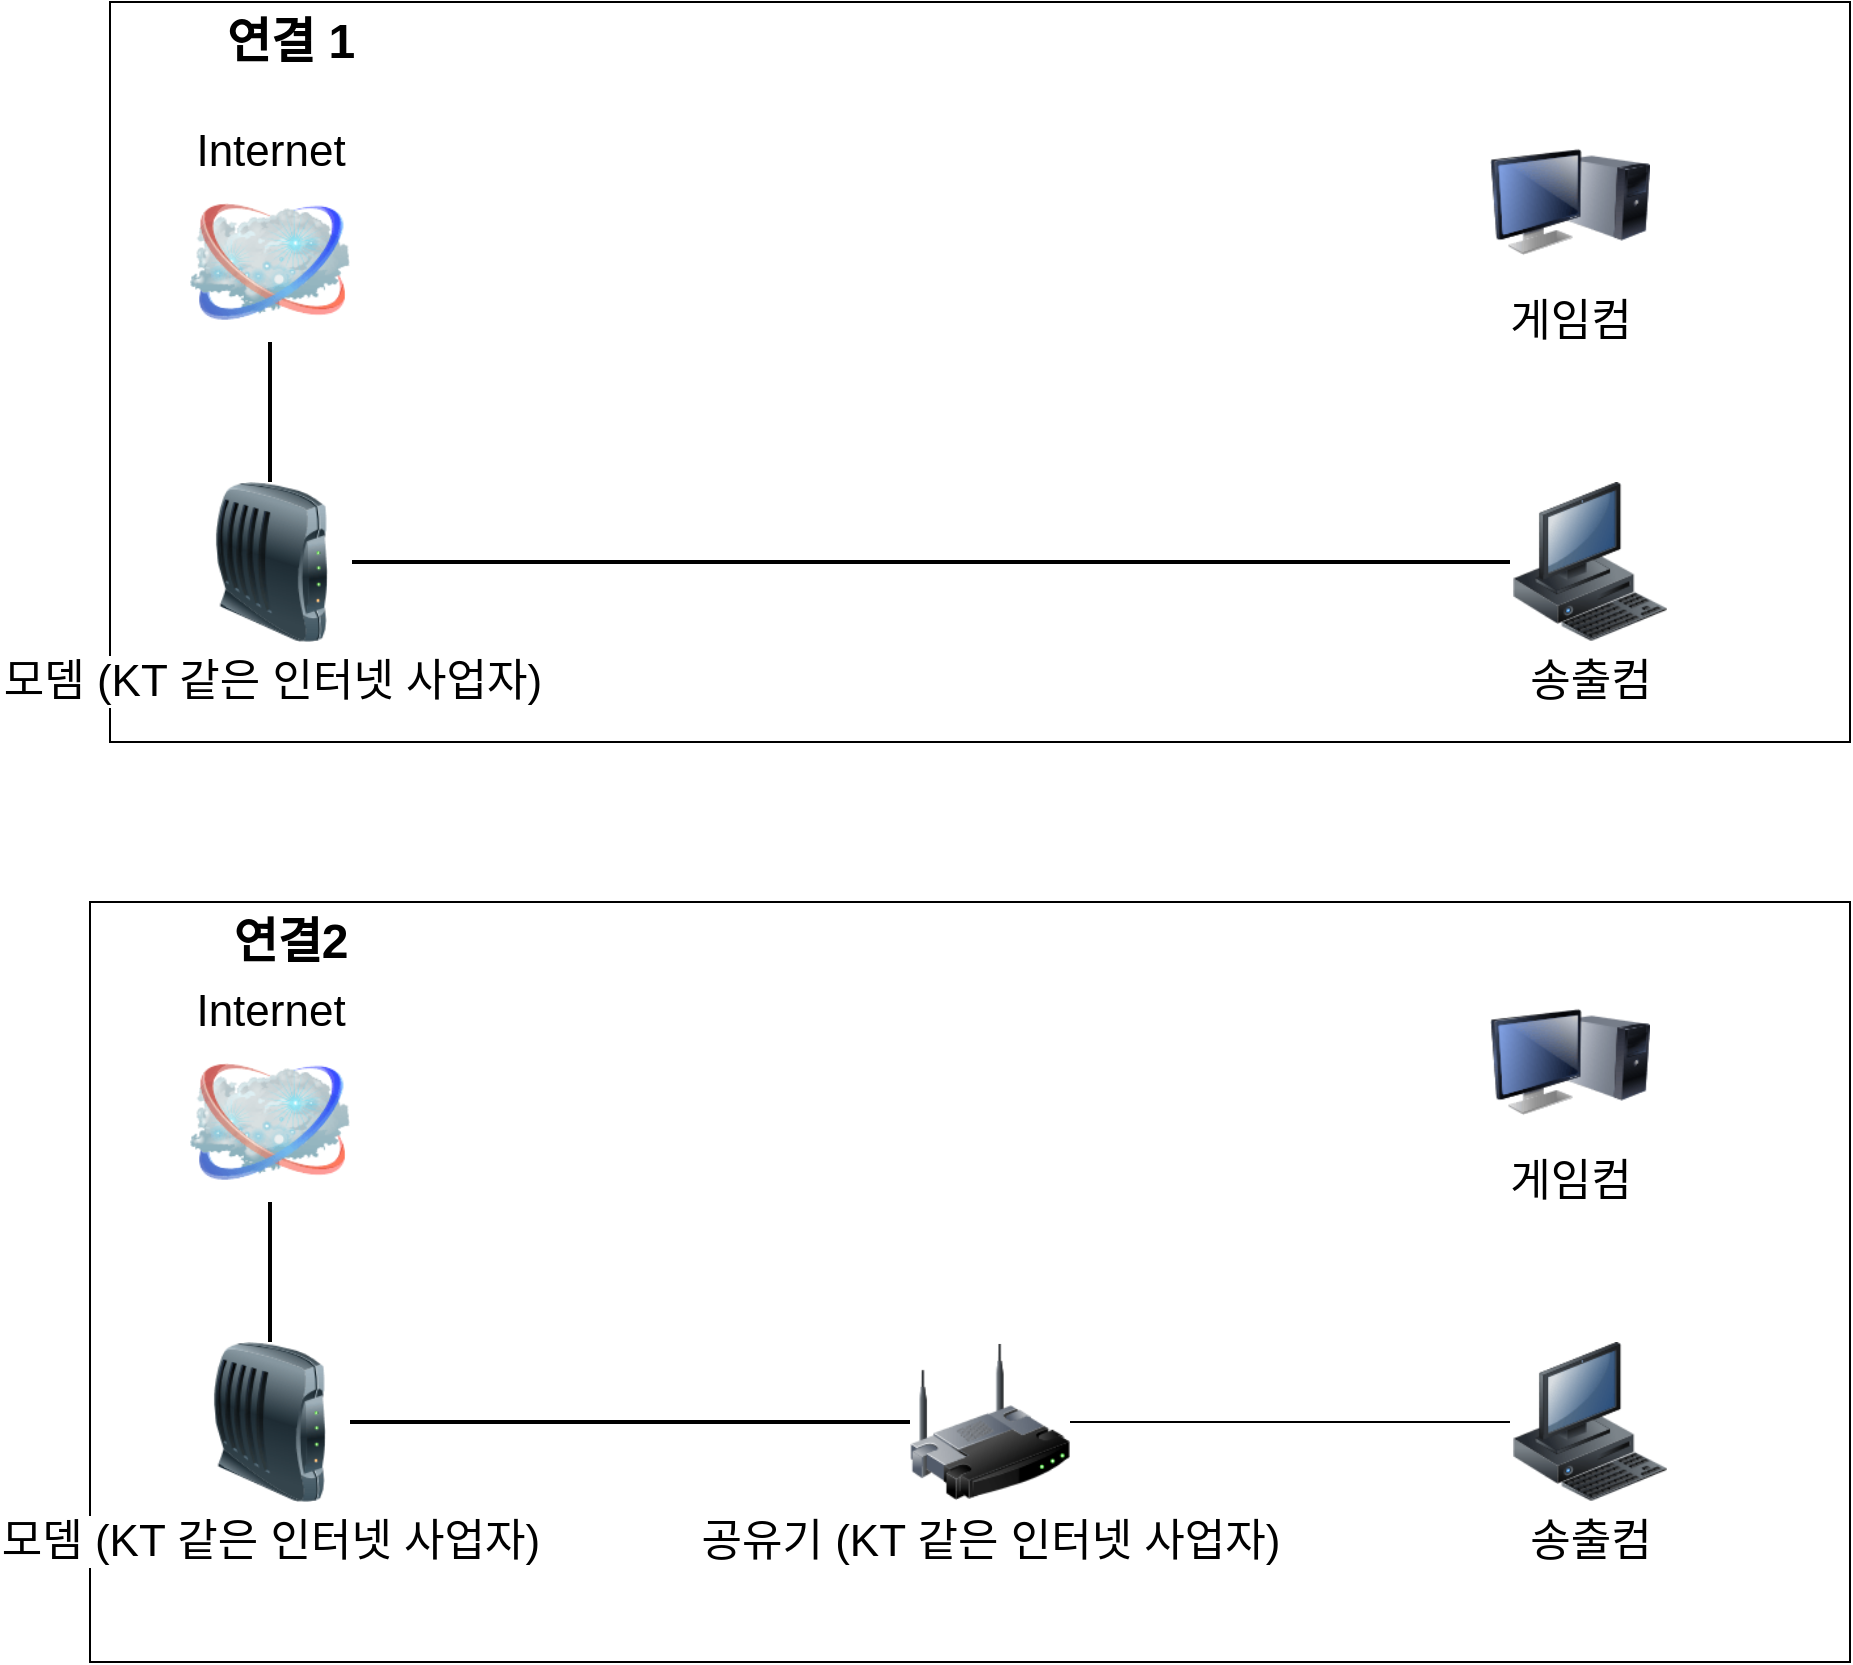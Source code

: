 <mxfile version="16.2.7" type="github">
  <diagram name="Page-1" id="55a83fd1-7818-8e21-69c5-c3457e3827bb">
    <mxGraphModel dx="2650" dy="866" grid="1" gridSize="10" guides="1" tooltips="1" connect="1" arrows="1" fold="1" page="1" pageScale="1" pageWidth="1100" pageHeight="850" background="none" math="0" shadow="0">
      <root>
        <mxCell id="0" />
        <mxCell id="1" parent="0" />
        <mxCell id="cYN08qtyrS9z51MIL0_I-13" value="" style="rounded=0;whiteSpace=wrap;html=1;fontSize=22;" vertex="1" parent="1">
          <mxGeometry x="40" width="870" height="370" as="geometry" />
        </mxCell>
        <mxCell id="cYN08qtyrS9z51MIL0_I-12" value="" style="rounded=0;whiteSpace=wrap;html=1;fontSize=22;" vertex="1" parent="1">
          <mxGeometry x="30" y="450" width="880" height="380" as="geometry" />
        </mxCell>
        <mxCell id="69ecfefc5c41e42c-18" style="edgeStyle=none;rounded=0;html=1;labelBackgroundColor=none;endArrow=none;strokeWidth=2;fontFamily=Verdana;fontSize=22" parent="1" source="69ecfefc5c41e42c-7" target="cYN08qtyrS9z51MIL0_I-1" edge="1">
          <mxGeometry relative="1" as="geometry">
            <mxPoint x="440" y="280" as="sourcePoint" />
            <mxPoint x="120" y="320" as="targetPoint" />
          </mxGeometry>
        </mxCell>
        <mxCell id="69ecfefc5c41e42c-2" value="Internet" style="image;html=1;labelBackgroundColor=#ffffff;image=img/lib/clip_art/networking/Cloud_128x128.png;rounded=1;shadow=0;comic=0;strokeWidth=2;fontSize=22;labelPosition=center;verticalLabelPosition=top;align=center;verticalAlign=bottom;" parent="1" vertex="1">
          <mxGeometry x="80" y="90" width="80" height="80" as="geometry" />
        </mxCell>
        <mxCell id="69ecfefc5c41e42c-19" style="edgeStyle=none;rounded=0;html=1;labelBackgroundColor=none;endArrow=none;strokeWidth=2;fontFamily=Verdana;fontSize=22" parent="1" target="69ecfefc5c41e42c-2" edge="1">
          <mxGeometry relative="1" as="geometry">
            <mxPoint x="120" y="240" as="sourcePoint" />
          </mxGeometry>
        </mxCell>
        <mxCell id="69ecfefc5c41e42c-5" value="게임컴" style="image;html=1;labelBackgroundColor=#ffffff;image=img/lib/clip_art/computers/Monitor_Tower_128x128.png;rounded=1;shadow=0;comic=0;strokeWidth=2;fontSize=22" parent="1" vertex="1">
          <mxGeometry x="730" y="60" width="80" height="80" as="geometry" />
        </mxCell>
        <mxCell id="69ecfefc5c41e42c-7" value="송출컴" style="image;html=1;labelBackgroundColor=#ffffff;image=img/lib/clip_art/computers/Workstation_128x128.png;rounded=1;shadow=0;comic=0;strokeWidth=2;fontSize=22" parent="1" vertex="1">
          <mxGeometry x="740" y="240" width="80" height="80" as="geometry" />
        </mxCell>
        <mxCell id="cYN08qtyrS9z51MIL0_I-1" value="모뎀 (KT 같은 인터넷 사업자)" style="image;html=1;image=img/lib/clip_art/networking/Modem_128x128.png;fontSize=22;" vertex="1" parent="1">
          <mxGeometry x="81" y="240" width="80" height="80" as="geometry" />
        </mxCell>
        <mxCell id="cYN08qtyrS9z51MIL0_I-4" style="edgeStyle=none;rounded=0;html=1;labelBackgroundColor=none;endArrow=none;strokeWidth=2;fontFamily=Verdana;fontSize=22" edge="1" parent="1" source="cYN08qtyrS9z51MIL0_I-5" target="cYN08qtyrS9z51MIL0_I-10">
          <mxGeometry relative="1" as="geometry">
            <mxPoint x="120" y="750" as="targetPoint" />
          </mxGeometry>
        </mxCell>
        <mxCell id="cYN08qtyrS9z51MIL0_I-5" value="공유기 (KT 같은 인터넷 사업자)" style="image;html=1;labelBackgroundColor=#ffffff;image=img/lib/clip_art/networking/Wireless_Router_128x128.png;rounded=1;shadow=0;comic=0;strokeWidth=2;fontSize=22" vertex="1" parent="1">
          <mxGeometry x="440" y="670" width="80" height="80" as="geometry" />
        </mxCell>
        <mxCell id="cYN08qtyrS9z51MIL0_I-6" value="Internet" style="image;html=1;labelBackgroundColor=#ffffff;image=img/lib/clip_art/networking/Cloud_128x128.png;rounded=1;shadow=0;comic=0;strokeWidth=2;fontSize=22;labelPosition=center;verticalLabelPosition=top;align=center;verticalAlign=bottom;" vertex="1" parent="1">
          <mxGeometry x="80" y="520" width="80" height="80" as="geometry" />
        </mxCell>
        <mxCell id="cYN08qtyrS9z51MIL0_I-7" style="edgeStyle=none;rounded=0;html=1;labelBackgroundColor=none;endArrow=none;strokeWidth=2;fontFamily=Verdana;fontSize=22" edge="1" parent="1" target="cYN08qtyrS9z51MIL0_I-6">
          <mxGeometry relative="1" as="geometry">
            <mxPoint x="120" y="670" as="sourcePoint" />
          </mxGeometry>
        </mxCell>
        <mxCell id="cYN08qtyrS9z51MIL0_I-8" value="게임컴" style="image;html=1;labelBackgroundColor=#ffffff;image=img/lib/clip_art/computers/Monitor_Tower_128x128.png;rounded=1;shadow=0;comic=0;strokeWidth=2;fontSize=22" vertex="1" parent="1">
          <mxGeometry x="730" y="490" width="80" height="80" as="geometry" />
        </mxCell>
        <mxCell id="cYN08qtyrS9z51MIL0_I-9" value="송출컴" style="image;html=1;labelBackgroundColor=#ffffff;image=img/lib/clip_art/computers/Workstation_128x128.png;rounded=1;shadow=0;comic=0;strokeWidth=2;fontSize=22" vertex="1" parent="1">
          <mxGeometry x="740" y="670" width="80" height="80" as="geometry" />
        </mxCell>
        <mxCell id="cYN08qtyrS9z51MIL0_I-10" value="모뎀 (KT 같은 인터넷 사업자)" style="image;html=1;image=img/lib/clip_art/networking/Modem_128x128.png;fontSize=22;" vertex="1" parent="1">
          <mxGeometry x="80" y="670" width="80" height="80" as="geometry" />
        </mxCell>
        <mxCell id="cYN08qtyrS9z51MIL0_I-11" value="" style="endArrow=none;html=1;rounded=0;" edge="1" parent="1" source="cYN08qtyrS9z51MIL0_I-9" target="cYN08qtyrS9z51MIL0_I-5">
          <mxGeometry width="50" height="50" relative="1" as="geometry">
            <mxPoint x="540" y="900" as="sourcePoint" />
            <mxPoint x="590" y="850" as="targetPoint" />
          </mxGeometry>
        </mxCell>
        <mxCell id="cYN08qtyrS9z51MIL0_I-14" value="연결 1" style="text;strokeColor=none;fillColor=none;html=1;fontSize=24;fontStyle=1;verticalAlign=middle;align=center;" vertex="1" parent="1">
          <mxGeometry x="80" width="100" height="40" as="geometry" />
        </mxCell>
        <mxCell id="cYN08qtyrS9z51MIL0_I-15" value="연결2" style="text;strokeColor=none;fillColor=none;html=1;fontSize=24;fontStyle=1;verticalAlign=middle;align=center;" vertex="1" parent="1">
          <mxGeometry x="80" y="450" width="100" height="40" as="geometry" />
        </mxCell>
      </root>
    </mxGraphModel>
  </diagram>
</mxfile>
